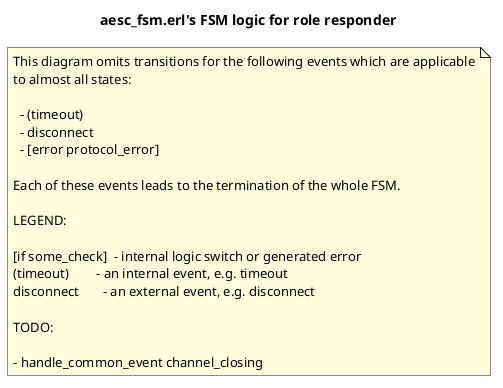 @startuml
hide empty description
title aesc_fsm.erl's FSM logic for role responder

note as info
  This diagram omits transitions for the following events which are applicable
  to almost all states:

    - (timeout)
    - disconnect
    - [error protocol_error]

  Each of these events leads to the termination of the whole FSM.

  LEGEND:

  [if some_check]  - internal logic switch or generated error
  (timeout)        - an internal event, e.g. timeout
  disconnect       - an external event, e.g. disconnect

  TODO:

  - handle_common_event channel_closing
end note

@enduml
